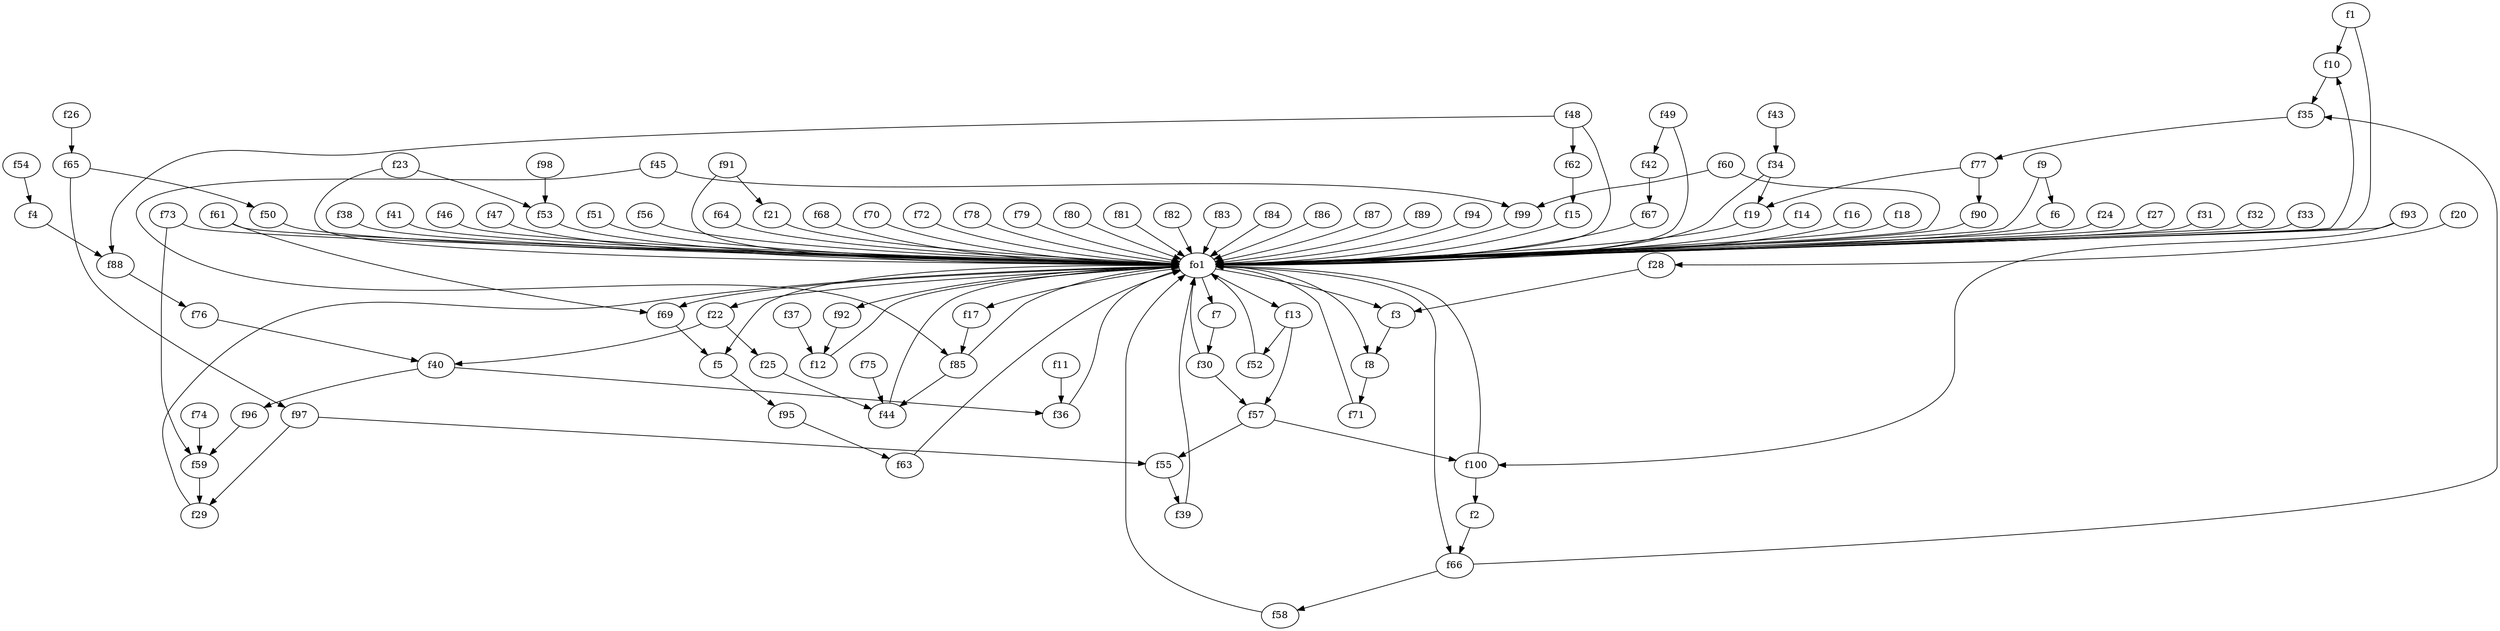 strict digraph  {
f1;
f2;
f3;
f4;
f5;
f6;
f7;
f8;
f9;
f10;
f11;
f12;
f13;
f14;
f15;
f16;
f17;
f18;
f19;
f20;
f21;
f22;
f23;
f24;
f25;
f26;
f27;
f28;
f29;
f30;
f31;
f32;
f33;
f34;
f35;
f36;
f37;
f38;
f39;
f40;
f41;
f42;
f43;
f44;
f45;
f46;
f47;
f48;
f49;
f50;
f51;
f52;
f53;
f54;
f55;
f56;
f57;
f58;
f59;
f60;
f61;
f62;
f63;
f64;
f65;
f66;
f67;
f68;
f69;
f70;
f71;
f72;
f73;
f74;
f75;
f76;
f77;
f78;
f79;
f80;
f81;
f82;
f83;
f84;
f85;
f86;
f87;
f88;
f89;
f90;
f91;
f92;
f93;
f94;
f95;
f96;
f97;
f98;
f99;
f100;
fo1;
f1 -> fo1  [weight=2];
f1 -> f10  [weight=2];
f2 -> f66  [weight=2];
f3 -> f8  [weight=2];
f4 -> f88  [weight=2];
f5 -> f95  [weight=2];
f6 -> fo1  [weight=2];
f7 -> f30  [weight=2];
f8 -> f71  [weight=2];
f9 -> fo1  [weight=2];
f9 -> f6  [weight=2];
f10 -> f35  [weight=2];
f11 -> f36  [weight=2];
f12 -> fo1  [weight=2];
f13 -> f52  [weight=2];
f13 -> f57  [weight=2];
f14 -> fo1  [weight=2];
f15 -> fo1  [weight=2];
f16 -> fo1  [weight=2];
f17 -> f85  [weight=2];
f18 -> fo1  [weight=2];
f19 -> fo1  [weight=2];
f20 -> f28  [weight=2];
f21 -> fo1  [weight=2];
f22 -> f40  [weight=2];
f22 -> f25  [weight=2];
f23 -> f53  [weight=2];
f23 -> fo1  [weight=2];
f24 -> fo1  [weight=2];
f25 -> f44  [weight=2];
f26 -> f65  [weight=2];
f27 -> fo1  [weight=2];
f28 -> f3  [weight=2];
f29 -> fo1  [weight=2];
f30 -> f57  [weight=2];
f30 -> fo1  [weight=2];
f31 -> fo1  [weight=2];
f32 -> fo1  [weight=2];
f33 -> fo1  [weight=2];
f34 -> f19  [weight=2];
f34 -> fo1  [weight=2];
f35 -> f77  [weight=2];
f36 -> fo1  [weight=2];
f37 -> f12  [weight=2];
f38 -> fo1  [weight=2];
f39 -> fo1  [weight=2];
f40 -> f96  [weight=2];
f40 -> f36  [weight=2];
f41 -> fo1  [weight=2];
f42 -> f67  [weight=2];
f43 -> f34  [weight=2];
f44 -> fo1  [weight=2];
f45 -> f99  [weight=2];
f45 -> f85  [weight=2];
f46 -> fo1  [weight=2];
f47 -> fo1  [weight=2];
f48 -> f88  [weight=2];
f48 -> f62  [weight=2];
f48 -> fo1  [weight=2];
f49 -> fo1  [weight=2];
f49 -> f42  [weight=2];
f50 -> fo1  [weight=2];
f51 -> fo1  [weight=2];
f52 -> fo1  [weight=2];
f53 -> fo1  [weight=2];
f54 -> f4  [weight=2];
f55 -> f39  [weight=2];
f56 -> fo1  [weight=2];
f57 -> f100  [weight=2];
f57 -> f55  [weight=2];
f58 -> fo1  [weight=2];
f59 -> f29  [weight=2];
f60 -> fo1  [weight=2];
f60 -> f99  [weight=2];
f61 -> fo1  [weight=2];
f61 -> f69  [weight=2];
f62 -> f15  [weight=2];
f63 -> fo1  [weight=2];
f64 -> fo1  [weight=2];
f65 -> f50  [weight=2];
f65 -> f97  [weight=2];
f66 -> f35  [weight=2];
f66 -> f58  [weight=2];
f67 -> fo1  [weight=2];
f68 -> fo1  [weight=2];
f69 -> f5  [weight=2];
f70 -> fo1  [weight=2];
f71 -> fo1  [weight=2];
f72 -> fo1  [weight=2];
f73 -> fo1  [weight=2];
f73 -> f59  [weight=2];
f74 -> f59  [weight=2];
f75 -> f44  [weight=2];
f76 -> f40  [weight=2];
f77 -> f90  [weight=2];
f77 -> f19  [weight=2];
f78 -> fo1  [weight=2];
f79 -> fo1  [weight=2];
f80 -> fo1  [weight=2];
f81 -> fo1  [weight=2];
f82 -> fo1  [weight=2];
f83 -> fo1  [weight=2];
f84 -> fo1  [weight=2];
f85 -> fo1  [weight=2];
f85 -> f44  [weight=2];
f86 -> fo1  [weight=2];
f87 -> fo1  [weight=2];
f88 -> f76  [weight=2];
f89 -> fo1  [weight=2];
f90 -> fo1  [weight=2];
f91 -> f21  [weight=2];
f91 -> fo1  [weight=2];
f92 -> f12  [weight=2];
f93 -> f100  [weight=2];
f93 -> fo1  [weight=2];
f94 -> fo1  [weight=2];
f95 -> f63  [weight=2];
f96 -> f59  [weight=2];
f97 -> f29  [weight=2];
f97 -> f55  [weight=2];
f98 -> f53  [weight=2];
f99 -> fo1  [weight=2];
f100 -> fo1  [weight=2];
f100 -> f2  [weight=2];
fo1 -> f22  [weight=2];
fo1 -> f3  [weight=2];
fo1 -> f13  [weight=2];
fo1 -> f7  [weight=2];
fo1 -> f5  [weight=2];
fo1 -> f8  [weight=2];
fo1 -> f92  [weight=2];
fo1 -> f17  [weight=2];
fo1 -> f66  [weight=2];
fo1 -> f69  [weight=2];
fo1 -> f10  [weight=2];
}
